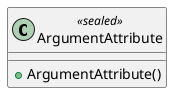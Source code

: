 @startuml ArgumentAttribute
class ArgumentAttribute <<sealed>>  {
    + ArgumentAttribute()
}
@enduml